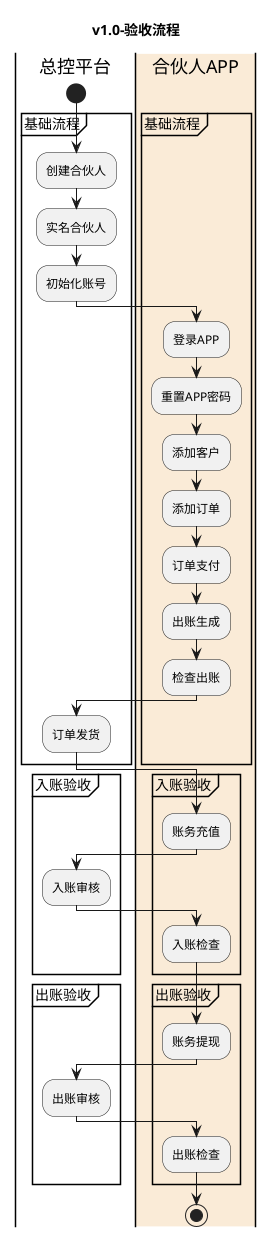 @startuml
title v1.0-验收流程

|总控平台|
start
partition 基础流程 {
:创建合伙人;
:实名合伙人;
:初始化账号;
|#AntiqueWhite|合伙人APP|
:登录APP;
:重置APP密码;
:添加客户;
:添加订单;
:订单支付;
:出账生成;
:检查出账;
|总控平台|
:订单发货;
}

partition 入账验收 {
|合伙人APP|
:账务充值;
|总控平台|
:入账审核;
|合伙人APP|
:入账检查;
}

partition 出账验收 {
:账务提现;
|总控平台|
:出账审核;
|合伙人APP|
:出账检查;
}
stop
@enduml
